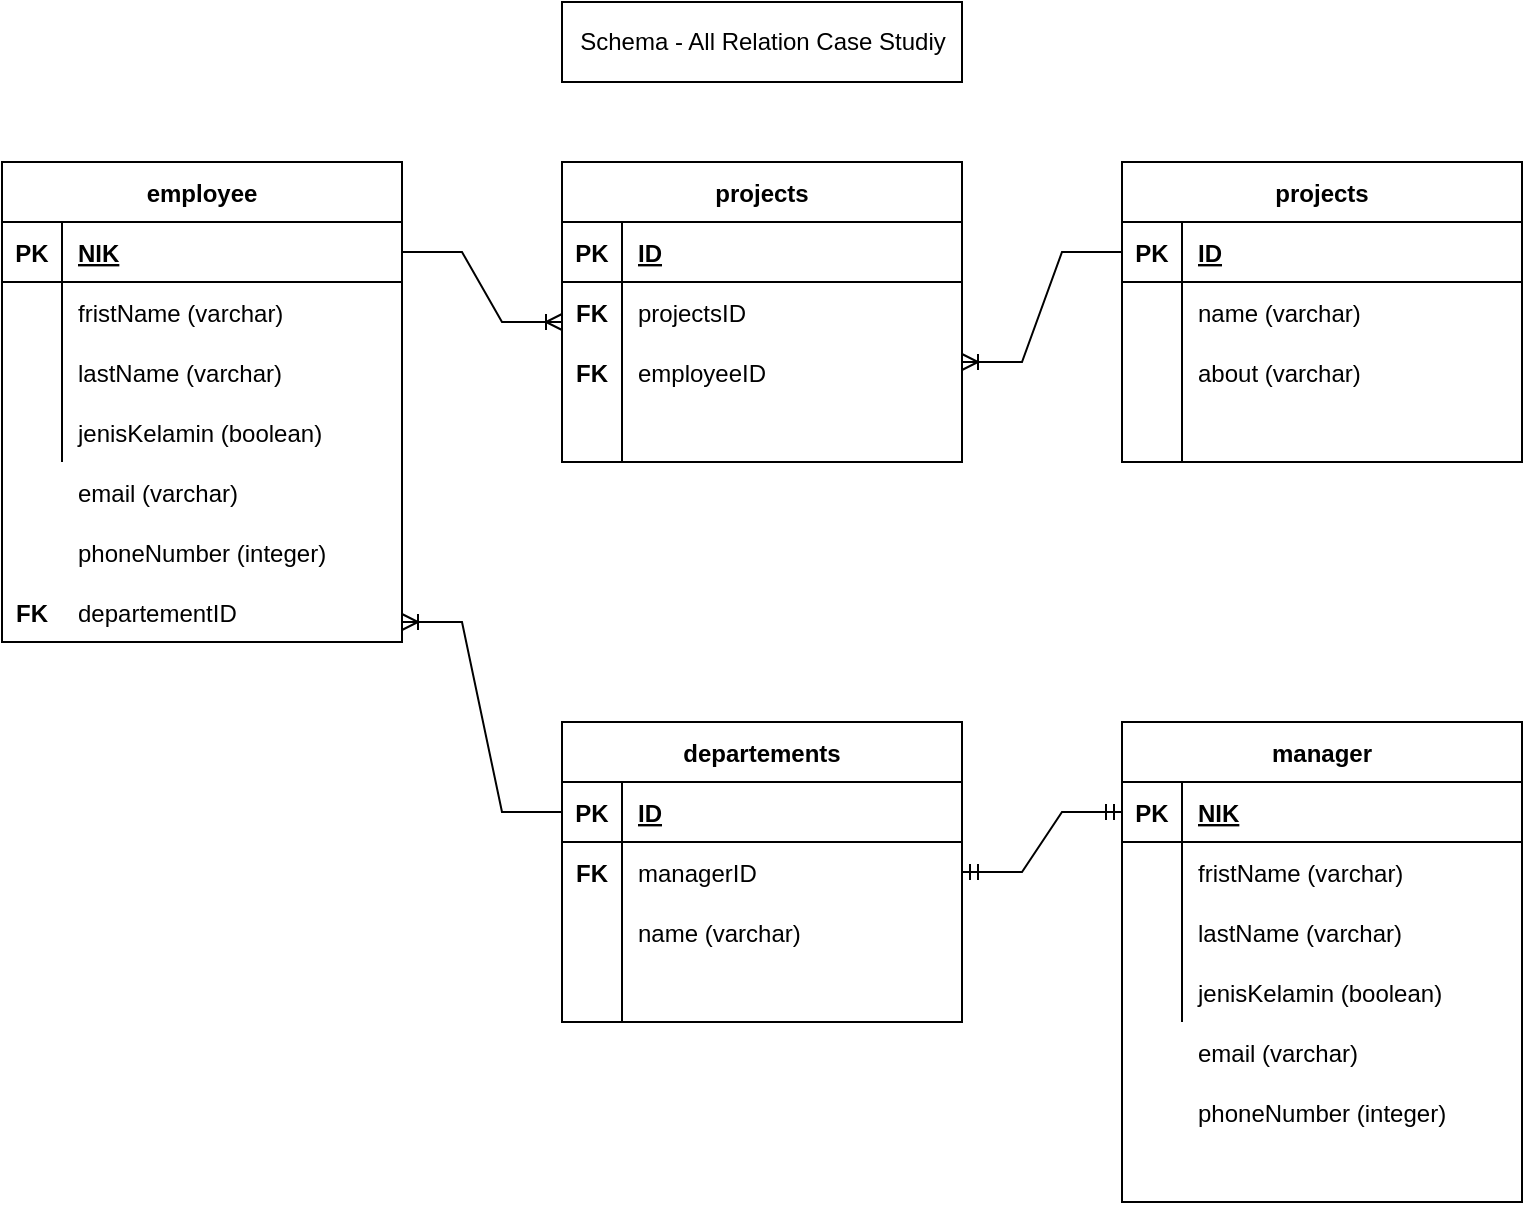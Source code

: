 <mxfile version="13.10.6" type="github">
  <diagram id="cPzwaAPSZEq_BxYDDG9x" name="Page-1">
    <mxGraphModel dx="868" dy="488" grid="1" gridSize="10" guides="1" tooltips="1" connect="1" arrows="1" fold="1" page="1" pageScale="1" pageWidth="850" pageHeight="1100" math="0" shadow="0">
      <root>
        <mxCell id="0" />
        <mxCell id="1" parent="0" />
        <mxCell id="MtkFEIDlffVdnZckAgjR-3" value="Schema - All Relation Case Studiy" style="html=1;" vertex="1" parent="1">
          <mxGeometry x="360" y="40" width="200" height="40" as="geometry" />
        </mxCell>
        <mxCell id="MtkFEIDlffVdnZckAgjR-8" value="employee" style="shape=table;startSize=30;container=1;collapsible=1;childLayout=tableLayout;fixedRows=1;rowLines=0;fontStyle=1;align=center;resizeLast=1;" vertex="1" parent="1">
          <mxGeometry x="80" y="120" width="200" height="240" as="geometry" />
        </mxCell>
        <mxCell id="MtkFEIDlffVdnZckAgjR-9" value="" style="shape=partialRectangle;collapsible=0;dropTarget=0;pointerEvents=0;fillColor=none;top=0;left=0;bottom=1;right=0;points=[[0,0.5],[1,0.5]];portConstraint=eastwest;" vertex="1" parent="MtkFEIDlffVdnZckAgjR-8">
          <mxGeometry y="30" width="200" height="30" as="geometry" />
        </mxCell>
        <mxCell id="MtkFEIDlffVdnZckAgjR-10" value="PK" style="shape=partialRectangle;connectable=0;fillColor=none;top=0;left=0;bottom=0;right=0;fontStyle=1;overflow=hidden;" vertex="1" parent="MtkFEIDlffVdnZckAgjR-9">
          <mxGeometry width="30" height="30" as="geometry" />
        </mxCell>
        <mxCell id="MtkFEIDlffVdnZckAgjR-11" value="NIK" style="shape=partialRectangle;connectable=0;fillColor=none;top=0;left=0;bottom=0;right=0;align=left;spacingLeft=6;fontStyle=5;overflow=hidden;" vertex="1" parent="MtkFEIDlffVdnZckAgjR-9">
          <mxGeometry x="30" width="170" height="30" as="geometry" />
        </mxCell>
        <mxCell id="MtkFEIDlffVdnZckAgjR-12" value="" style="shape=partialRectangle;collapsible=0;dropTarget=0;pointerEvents=0;fillColor=none;top=0;left=0;bottom=0;right=0;points=[[0,0.5],[1,0.5]];portConstraint=eastwest;" vertex="1" parent="MtkFEIDlffVdnZckAgjR-8">
          <mxGeometry y="60" width="200" height="30" as="geometry" />
        </mxCell>
        <mxCell id="MtkFEIDlffVdnZckAgjR-13" value="" style="shape=partialRectangle;connectable=0;fillColor=none;top=0;left=0;bottom=0;right=0;editable=1;overflow=hidden;" vertex="1" parent="MtkFEIDlffVdnZckAgjR-12">
          <mxGeometry width="30" height="30" as="geometry" />
        </mxCell>
        <mxCell id="MtkFEIDlffVdnZckAgjR-14" value="fristName (varchar)" style="shape=partialRectangle;connectable=0;fillColor=none;top=0;left=0;bottom=0;right=0;align=left;spacingLeft=6;overflow=hidden;" vertex="1" parent="MtkFEIDlffVdnZckAgjR-12">
          <mxGeometry x="30" width="170" height="30" as="geometry" />
        </mxCell>
        <mxCell id="MtkFEIDlffVdnZckAgjR-15" value="" style="shape=partialRectangle;collapsible=0;dropTarget=0;pointerEvents=0;fillColor=none;top=0;left=0;bottom=0;right=0;points=[[0,0.5],[1,0.5]];portConstraint=eastwest;" vertex="1" parent="MtkFEIDlffVdnZckAgjR-8">
          <mxGeometry y="90" width="200" height="30" as="geometry" />
        </mxCell>
        <mxCell id="MtkFEIDlffVdnZckAgjR-16" value="" style="shape=partialRectangle;connectable=0;fillColor=none;top=0;left=0;bottom=0;right=0;editable=1;overflow=hidden;" vertex="1" parent="MtkFEIDlffVdnZckAgjR-15">
          <mxGeometry width="30" height="30" as="geometry" />
        </mxCell>
        <mxCell id="MtkFEIDlffVdnZckAgjR-17" value="lastName (varchar)" style="shape=partialRectangle;connectable=0;fillColor=none;top=0;left=0;bottom=0;right=0;align=left;spacingLeft=6;overflow=hidden;" vertex="1" parent="MtkFEIDlffVdnZckAgjR-15">
          <mxGeometry x="30" width="170" height="30" as="geometry" />
        </mxCell>
        <mxCell id="MtkFEIDlffVdnZckAgjR-18" value="" style="shape=partialRectangle;collapsible=0;dropTarget=0;pointerEvents=0;fillColor=none;top=0;left=0;bottom=0;right=0;points=[[0,0.5],[1,0.5]];portConstraint=eastwest;" vertex="1" parent="MtkFEIDlffVdnZckAgjR-8">
          <mxGeometry y="120" width="200" height="30" as="geometry" />
        </mxCell>
        <mxCell id="MtkFEIDlffVdnZckAgjR-19" value="" style="shape=partialRectangle;connectable=0;fillColor=none;top=0;left=0;bottom=0;right=0;editable=1;overflow=hidden;" vertex="1" parent="MtkFEIDlffVdnZckAgjR-18">
          <mxGeometry width="30" height="30" as="geometry" />
        </mxCell>
        <mxCell id="MtkFEIDlffVdnZckAgjR-20" value="jenisKelamin (boolean)" style="shape=partialRectangle;connectable=0;fillColor=none;top=0;left=0;bottom=0;right=0;align=left;spacingLeft=6;overflow=hidden;" vertex="1" parent="MtkFEIDlffVdnZckAgjR-18">
          <mxGeometry x="30" width="170" height="30" as="geometry" />
        </mxCell>
        <mxCell id="MtkFEIDlffVdnZckAgjR-21" value="email (varchar)" style="shape=partialRectangle;connectable=0;fillColor=none;top=0;left=0;bottom=0;right=0;align=left;spacingLeft=6;overflow=hidden;" vertex="1" parent="1">
          <mxGeometry x="110" y="270" width="170" height="30" as="geometry" />
        </mxCell>
        <mxCell id="MtkFEIDlffVdnZckAgjR-22" value="phoneNumber (integer)" style="shape=partialRectangle;connectable=0;fillColor=none;top=0;left=0;bottom=0;right=0;align=left;spacingLeft=6;overflow=hidden;" vertex="1" parent="1">
          <mxGeometry x="110" y="300" width="170" height="30" as="geometry" />
        </mxCell>
        <mxCell id="MtkFEIDlffVdnZckAgjR-23" value="departementID" style="shape=partialRectangle;connectable=0;fillColor=none;top=0;left=0;bottom=0;right=0;align=left;spacingLeft=6;overflow=hidden;" vertex="1" parent="1">
          <mxGeometry x="110" y="330" width="170" height="30" as="geometry" />
        </mxCell>
        <mxCell id="MtkFEIDlffVdnZckAgjR-24" value="FK" style="shape=partialRectangle;connectable=0;fillColor=none;top=0;left=0;bottom=0;right=0;fontStyle=1;overflow=hidden;" vertex="1" parent="1">
          <mxGeometry x="80" y="330" width="30" height="30" as="geometry" />
        </mxCell>
        <mxCell id="MtkFEIDlffVdnZckAgjR-25" value="departements" style="shape=table;startSize=30;container=1;collapsible=1;childLayout=tableLayout;fixedRows=1;rowLines=0;fontStyle=1;align=center;resizeLast=1;" vertex="1" parent="1">
          <mxGeometry x="360" y="400" width="200" height="150" as="geometry" />
        </mxCell>
        <mxCell id="MtkFEIDlffVdnZckAgjR-26" value="" style="shape=partialRectangle;collapsible=0;dropTarget=0;pointerEvents=0;fillColor=none;top=0;left=0;bottom=1;right=0;points=[[0,0.5],[1,0.5]];portConstraint=eastwest;" vertex="1" parent="MtkFEIDlffVdnZckAgjR-25">
          <mxGeometry y="30" width="200" height="30" as="geometry" />
        </mxCell>
        <mxCell id="MtkFEIDlffVdnZckAgjR-27" value="PK" style="shape=partialRectangle;connectable=0;fillColor=none;top=0;left=0;bottom=0;right=0;fontStyle=1;overflow=hidden;" vertex="1" parent="MtkFEIDlffVdnZckAgjR-26">
          <mxGeometry width="30" height="30" as="geometry" />
        </mxCell>
        <mxCell id="MtkFEIDlffVdnZckAgjR-28" value="ID" style="shape=partialRectangle;connectable=0;fillColor=none;top=0;left=0;bottom=0;right=0;align=left;spacingLeft=6;fontStyle=5;overflow=hidden;" vertex="1" parent="MtkFEIDlffVdnZckAgjR-26">
          <mxGeometry x="30" width="170" height="30" as="geometry" />
        </mxCell>
        <mxCell id="MtkFEIDlffVdnZckAgjR-29" value="" style="shape=partialRectangle;collapsible=0;dropTarget=0;pointerEvents=0;fillColor=none;top=0;left=0;bottom=0;right=0;points=[[0,0.5],[1,0.5]];portConstraint=eastwest;" vertex="1" parent="MtkFEIDlffVdnZckAgjR-25">
          <mxGeometry y="60" width="200" height="30" as="geometry" />
        </mxCell>
        <mxCell id="MtkFEIDlffVdnZckAgjR-30" value="" style="shape=partialRectangle;connectable=0;fillColor=none;top=0;left=0;bottom=0;right=0;editable=1;overflow=hidden;" vertex="1" parent="MtkFEIDlffVdnZckAgjR-29">
          <mxGeometry width="30" height="30" as="geometry" />
        </mxCell>
        <mxCell id="MtkFEIDlffVdnZckAgjR-31" value="managerID" style="shape=partialRectangle;connectable=0;fillColor=none;top=0;left=0;bottom=0;right=0;align=left;spacingLeft=6;overflow=hidden;" vertex="1" parent="MtkFEIDlffVdnZckAgjR-29">
          <mxGeometry x="30" width="170" height="30" as="geometry" />
        </mxCell>
        <mxCell id="MtkFEIDlffVdnZckAgjR-32" value="" style="shape=partialRectangle;collapsible=0;dropTarget=0;pointerEvents=0;fillColor=none;top=0;left=0;bottom=0;right=0;points=[[0,0.5],[1,0.5]];portConstraint=eastwest;" vertex="1" parent="MtkFEIDlffVdnZckAgjR-25">
          <mxGeometry y="90" width="200" height="30" as="geometry" />
        </mxCell>
        <mxCell id="MtkFEIDlffVdnZckAgjR-33" value="" style="shape=partialRectangle;connectable=0;fillColor=none;top=0;left=0;bottom=0;right=0;editable=1;overflow=hidden;" vertex="1" parent="MtkFEIDlffVdnZckAgjR-32">
          <mxGeometry width="30" height="30" as="geometry" />
        </mxCell>
        <mxCell id="MtkFEIDlffVdnZckAgjR-34" value="name (varchar)" style="shape=partialRectangle;connectable=0;fillColor=none;top=0;left=0;bottom=0;right=0;align=left;spacingLeft=6;overflow=hidden;" vertex="1" parent="MtkFEIDlffVdnZckAgjR-32">
          <mxGeometry x="30" width="170" height="30" as="geometry" />
        </mxCell>
        <mxCell id="MtkFEIDlffVdnZckAgjR-35" value="" style="shape=partialRectangle;collapsible=0;dropTarget=0;pointerEvents=0;fillColor=none;top=0;left=0;bottom=0;right=0;points=[[0,0.5],[1,0.5]];portConstraint=eastwest;" vertex="1" parent="MtkFEIDlffVdnZckAgjR-25">
          <mxGeometry y="120" width="200" height="30" as="geometry" />
        </mxCell>
        <mxCell id="MtkFEIDlffVdnZckAgjR-36" value="" style="shape=partialRectangle;connectable=0;fillColor=none;top=0;left=0;bottom=0;right=0;editable=1;overflow=hidden;" vertex="1" parent="MtkFEIDlffVdnZckAgjR-35">
          <mxGeometry width="30" height="30" as="geometry" />
        </mxCell>
        <mxCell id="MtkFEIDlffVdnZckAgjR-37" value="" style="shape=partialRectangle;connectable=0;fillColor=none;top=0;left=0;bottom=0;right=0;align=left;spacingLeft=6;overflow=hidden;" vertex="1" parent="MtkFEIDlffVdnZckAgjR-35">
          <mxGeometry x="30" width="170" height="30" as="geometry" />
        </mxCell>
        <mxCell id="MtkFEIDlffVdnZckAgjR-40" value="manager" style="shape=table;startSize=30;container=1;collapsible=1;childLayout=tableLayout;fixedRows=1;rowLines=0;fontStyle=1;align=center;resizeLast=1;" vertex="1" parent="1">
          <mxGeometry x="640" y="400" width="200" height="240" as="geometry" />
        </mxCell>
        <mxCell id="MtkFEIDlffVdnZckAgjR-41" value="" style="shape=partialRectangle;collapsible=0;dropTarget=0;pointerEvents=0;fillColor=none;top=0;left=0;bottom=1;right=0;points=[[0,0.5],[1,0.5]];portConstraint=eastwest;" vertex="1" parent="MtkFEIDlffVdnZckAgjR-40">
          <mxGeometry y="30" width="200" height="30" as="geometry" />
        </mxCell>
        <mxCell id="MtkFEIDlffVdnZckAgjR-42" value="PK" style="shape=partialRectangle;connectable=0;fillColor=none;top=0;left=0;bottom=0;right=0;fontStyle=1;overflow=hidden;" vertex="1" parent="MtkFEIDlffVdnZckAgjR-41">
          <mxGeometry width="30" height="30" as="geometry" />
        </mxCell>
        <mxCell id="MtkFEIDlffVdnZckAgjR-43" value="NIK" style="shape=partialRectangle;connectable=0;fillColor=none;top=0;left=0;bottom=0;right=0;align=left;spacingLeft=6;fontStyle=5;overflow=hidden;" vertex="1" parent="MtkFEIDlffVdnZckAgjR-41">
          <mxGeometry x="30" width="170" height="30" as="geometry" />
        </mxCell>
        <mxCell id="MtkFEIDlffVdnZckAgjR-44" value="" style="shape=partialRectangle;collapsible=0;dropTarget=0;pointerEvents=0;fillColor=none;top=0;left=0;bottom=0;right=0;points=[[0,0.5],[1,0.5]];portConstraint=eastwest;" vertex="1" parent="MtkFEIDlffVdnZckAgjR-40">
          <mxGeometry y="60" width="200" height="30" as="geometry" />
        </mxCell>
        <mxCell id="MtkFEIDlffVdnZckAgjR-45" value="" style="shape=partialRectangle;connectable=0;fillColor=none;top=0;left=0;bottom=0;right=0;editable=1;overflow=hidden;" vertex="1" parent="MtkFEIDlffVdnZckAgjR-44">
          <mxGeometry width="30" height="30" as="geometry" />
        </mxCell>
        <mxCell id="MtkFEIDlffVdnZckAgjR-46" value="fristName (varchar)" style="shape=partialRectangle;connectable=0;fillColor=none;top=0;left=0;bottom=0;right=0;align=left;spacingLeft=6;overflow=hidden;" vertex="1" parent="MtkFEIDlffVdnZckAgjR-44">
          <mxGeometry x="30" width="170" height="30" as="geometry" />
        </mxCell>
        <mxCell id="MtkFEIDlffVdnZckAgjR-47" value="" style="shape=partialRectangle;collapsible=0;dropTarget=0;pointerEvents=0;fillColor=none;top=0;left=0;bottom=0;right=0;points=[[0,0.5],[1,0.5]];portConstraint=eastwest;" vertex="1" parent="MtkFEIDlffVdnZckAgjR-40">
          <mxGeometry y="90" width="200" height="30" as="geometry" />
        </mxCell>
        <mxCell id="MtkFEIDlffVdnZckAgjR-48" value="" style="shape=partialRectangle;connectable=0;fillColor=none;top=0;left=0;bottom=0;right=0;editable=1;overflow=hidden;" vertex="1" parent="MtkFEIDlffVdnZckAgjR-47">
          <mxGeometry width="30" height="30" as="geometry" />
        </mxCell>
        <mxCell id="MtkFEIDlffVdnZckAgjR-49" value="lastName (varchar)" style="shape=partialRectangle;connectable=0;fillColor=none;top=0;left=0;bottom=0;right=0;align=left;spacingLeft=6;overflow=hidden;" vertex="1" parent="MtkFEIDlffVdnZckAgjR-47">
          <mxGeometry x="30" width="170" height="30" as="geometry" />
        </mxCell>
        <mxCell id="MtkFEIDlffVdnZckAgjR-50" value="" style="shape=partialRectangle;collapsible=0;dropTarget=0;pointerEvents=0;fillColor=none;top=0;left=0;bottom=0;right=0;points=[[0,0.5],[1,0.5]];portConstraint=eastwest;" vertex="1" parent="MtkFEIDlffVdnZckAgjR-40">
          <mxGeometry y="120" width="200" height="30" as="geometry" />
        </mxCell>
        <mxCell id="MtkFEIDlffVdnZckAgjR-51" value="" style="shape=partialRectangle;connectable=0;fillColor=none;top=0;left=0;bottom=0;right=0;editable=1;overflow=hidden;" vertex="1" parent="MtkFEIDlffVdnZckAgjR-50">
          <mxGeometry width="30" height="30" as="geometry" />
        </mxCell>
        <mxCell id="MtkFEIDlffVdnZckAgjR-52" value="jenisKelamin (boolean)" style="shape=partialRectangle;connectable=0;fillColor=none;top=0;left=0;bottom=0;right=0;align=left;spacingLeft=6;overflow=hidden;" vertex="1" parent="MtkFEIDlffVdnZckAgjR-50">
          <mxGeometry x="30" width="170" height="30" as="geometry" />
        </mxCell>
        <mxCell id="MtkFEIDlffVdnZckAgjR-54" value="email (varchar)" style="shape=partialRectangle;connectable=0;fillColor=none;top=0;left=0;bottom=0;right=0;align=left;spacingLeft=6;overflow=hidden;" vertex="1" parent="1">
          <mxGeometry x="670" y="550" width="170" height="30" as="geometry" />
        </mxCell>
        <mxCell id="MtkFEIDlffVdnZckAgjR-55" value="phoneNumber (integer)" style="shape=partialRectangle;connectable=0;fillColor=none;top=0;left=0;bottom=0;right=0;align=left;spacingLeft=6;overflow=hidden;" vertex="1" parent="1">
          <mxGeometry x="670" y="580" width="170" height="30" as="geometry" />
        </mxCell>
        <mxCell id="MtkFEIDlffVdnZckAgjR-58" value="FK" style="shape=partialRectangle;connectable=0;fillColor=none;top=0;left=0;bottom=0;right=0;fontStyle=1;overflow=hidden;" vertex="1" parent="1">
          <mxGeometry x="360" y="460" width="30" height="30" as="geometry" />
        </mxCell>
        <mxCell id="MtkFEIDlffVdnZckAgjR-60" value="" style="edgeStyle=entityRelationEdgeStyle;fontSize=12;html=1;endArrow=none;rounded=0;strokeWidth=1;elbow=vertical;startArrow=ERoneToMany;startFill=0;endFill=0;entryX=0;entryY=0.5;entryDx=0;entryDy=0;" edge="1" parent="1" target="MtkFEIDlffVdnZckAgjR-26">
          <mxGeometry width="100" height="100" relative="1" as="geometry">
            <mxPoint x="280" y="350" as="sourcePoint" />
            <mxPoint x="390" y="340" as="targetPoint" />
          </mxGeometry>
        </mxCell>
        <mxCell id="MtkFEIDlffVdnZckAgjR-61" value="" style="edgeStyle=entityRelationEdgeStyle;fontSize=12;html=1;endArrow=ERmandOne;startArrow=ERmandOne;strokeWidth=1;entryX=0;entryY=0.5;entryDx=0;entryDy=0;rounded=0;fillColor=#60a917;exitX=1;exitY=0.5;exitDx=0;exitDy=0;" edge="1" parent="1" source="MtkFEIDlffVdnZckAgjR-29" target="MtkFEIDlffVdnZckAgjR-41">
          <mxGeometry width="100" height="100" relative="1" as="geometry">
            <mxPoint x="560" y="190" as="sourcePoint" />
            <mxPoint x="660" y="90" as="targetPoint" />
          </mxGeometry>
        </mxCell>
        <mxCell id="MtkFEIDlffVdnZckAgjR-62" value="projects" style="shape=table;startSize=30;container=1;collapsible=1;childLayout=tableLayout;fixedRows=1;rowLines=0;fontStyle=1;align=center;resizeLast=1;" vertex="1" parent="1">
          <mxGeometry x="360" y="120" width="200" height="150" as="geometry" />
        </mxCell>
        <mxCell id="MtkFEIDlffVdnZckAgjR-63" value="" style="shape=partialRectangle;collapsible=0;dropTarget=0;pointerEvents=0;fillColor=none;top=0;left=0;bottom=1;right=0;points=[[0,0.5],[1,0.5]];portConstraint=eastwest;" vertex="1" parent="MtkFEIDlffVdnZckAgjR-62">
          <mxGeometry y="30" width="200" height="30" as="geometry" />
        </mxCell>
        <mxCell id="MtkFEIDlffVdnZckAgjR-64" value="PK" style="shape=partialRectangle;connectable=0;fillColor=none;top=0;left=0;bottom=0;right=0;fontStyle=1;overflow=hidden;" vertex="1" parent="MtkFEIDlffVdnZckAgjR-63">
          <mxGeometry width="30" height="30" as="geometry" />
        </mxCell>
        <mxCell id="MtkFEIDlffVdnZckAgjR-65" value="ID" style="shape=partialRectangle;connectable=0;fillColor=none;top=0;left=0;bottom=0;right=0;align=left;spacingLeft=6;fontStyle=5;overflow=hidden;" vertex="1" parent="MtkFEIDlffVdnZckAgjR-63">
          <mxGeometry x="30" width="170" height="30" as="geometry" />
        </mxCell>
        <mxCell id="MtkFEIDlffVdnZckAgjR-66" value="" style="shape=partialRectangle;collapsible=0;dropTarget=0;pointerEvents=0;fillColor=none;top=0;left=0;bottom=0;right=0;points=[[0,0.5],[1,0.5]];portConstraint=eastwest;" vertex="1" parent="MtkFEIDlffVdnZckAgjR-62">
          <mxGeometry y="60" width="200" height="30" as="geometry" />
        </mxCell>
        <mxCell id="MtkFEIDlffVdnZckAgjR-67" value="" style="shape=partialRectangle;connectable=0;fillColor=none;top=0;left=0;bottom=0;right=0;editable=1;overflow=hidden;" vertex="1" parent="MtkFEIDlffVdnZckAgjR-66">
          <mxGeometry width="30" height="30" as="geometry" />
        </mxCell>
        <mxCell id="MtkFEIDlffVdnZckAgjR-68" value="projectsID" style="shape=partialRectangle;connectable=0;fillColor=none;top=0;left=0;bottom=0;right=0;align=left;spacingLeft=6;overflow=hidden;" vertex="1" parent="MtkFEIDlffVdnZckAgjR-66">
          <mxGeometry x="30" width="170" height="30" as="geometry" />
        </mxCell>
        <mxCell id="MtkFEIDlffVdnZckAgjR-69" value="" style="shape=partialRectangle;collapsible=0;dropTarget=0;pointerEvents=0;fillColor=none;top=0;left=0;bottom=0;right=0;points=[[0,0.5],[1,0.5]];portConstraint=eastwest;" vertex="1" parent="MtkFEIDlffVdnZckAgjR-62">
          <mxGeometry y="90" width="200" height="30" as="geometry" />
        </mxCell>
        <mxCell id="MtkFEIDlffVdnZckAgjR-70" value="" style="shape=partialRectangle;connectable=0;fillColor=none;top=0;left=0;bottom=0;right=0;editable=1;overflow=hidden;" vertex="1" parent="MtkFEIDlffVdnZckAgjR-69">
          <mxGeometry width="30" height="30" as="geometry" />
        </mxCell>
        <mxCell id="MtkFEIDlffVdnZckAgjR-71" value="employeeID" style="shape=partialRectangle;connectable=0;fillColor=none;top=0;left=0;bottom=0;right=0;align=left;spacingLeft=6;overflow=hidden;" vertex="1" parent="MtkFEIDlffVdnZckAgjR-69">
          <mxGeometry x="30" width="170" height="30" as="geometry" />
        </mxCell>
        <mxCell id="MtkFEIDlffVdnZckAgjR-72" value="" style="shape=partialRectangle;collapsible=0;dropTarget=0;pointerEvents=0;fillColor=none;top=0;left=0;bottom=0;right=0;points=[[0,0.5],[1,0.5]];portConstraint=eastwest;" vertex="1" parent="MtkFEIDlffVdnZckAgjR-62">
          <mxGeometry y="120" width="200" height="30" as="geometry" />
        </mxCell>
        <mxCell id="MtkFEIDlffVdnZckAgjR-73" value="" style="shape=partialRectangle;connectable=0;fillColor=none;top=0;left=0;bottom=0;right=0;editable=1;overflow=hidden;" vertex="1" parent="MtkFEIDlffVdnZckAgjR-72">
          <mxGeometry width="30" height="30" as="geometry" />
        </mxCell>
        <mxCell id="MtkFEIDlffVdnZckAgjR-74" value="" style="shape=partialRectangle;connectable=0;fillColor=none;top=0;left=0;bottom=0;right=0;align=left;spacingLeft=6;overflow=hidden;" vertex="1" parent="MtkFEIDlffVdnZckAgjR-72">
          <mxGeometry x="30" width="170" height="30" as="geometry" />
        </mxCell>
        <mxCell id="MtkFEIDlffVdnZckAgjR-76" value="FK" style="shape=partialRectangle;connectable=0;fillColor=none;top=0;left=0;bottom=0;right=0;fontStyle=1;overflow=hidden;" vertex="1" parent="1">
          <mxGeometry x="360" y="180" width="30" height="30" as="geometry" />
        </mxCell>
        <mxCell id="MtkFEIDlffVdnZckAgjR-77" value="FK" style="shape=partialRectangle;connectable=0;fillColor=none;top=0;left=0;bottom=0;right=0;fontStyle=1;overflow=hidden;" vertex="1" parent="1">
          <mxGeometry x="360" y="210" width="30" height="30" as="geometry" />
        </mxCell>
        <mxCell id="MtkFEIDlffVdnZckAgjR-78" value="" style="edgeStyle=entityRelationEdgeStyle;fontSize=12;html=1;endArrow=ERoneToMany;rounded=0;strokeWidth=1;elbow=vertical;startArrow=none;startFill=0;endFill=0;exitX=1;exitY=0.5;exitDx=0;exitDy=0;" edge="1" parent="1" source="MtkFEIDlffVdnZckAgjR-9">
          <mxGeometry width="100" height="100" relative="1" as="geometry">
            <mxPoint x="30" y="380" as="sourcePoint" />
            <mxPoint x="360" y="200" as="targetPoint" />
          </mxGeometry>
        </mxCell>
        <mxCell id="MtkFEIDlffVdnZckAgjR-79" value="projects" style="shape=table;startSize=30;container=1;collapsible=1;childLayout=tableLayout;fixedRows=1;rowLines=0;fontStyle=1;align=center;resizeLast=1;" vertex="1" parent="1">
          <mxGeometry x="640" y="120" width="200" height="150" as="geometry" />
        </mxCell>
        <mxCell id="MtkFEIDlffVdnZckAgjR-80" value="" style="shape=partialRectangle;collapsible=0;dropTarget=0;pointerEvents=0;fillColor=none;top=0;left=0;bottom=1;right=0;points=[[0,0.5],[1,0.5]];portConstraint=eastwest;" vertex="1" parent="MtkFEIDlffVdnZckAgjR-79">
          <mxGeometry y="30" width="200" height="30" as="geometry" />
        </mxCell>
        <mxCell id="MtkFEIDlffVdnZckAgjR-81" value="PK" style="shape=partialRectangle;connectable=0;fillColor=none;top=0;left=0;bottom=0;right=0;fontStyle=1;overflow=hidden;" vertex="1" parent="MtkFEIDlffVdnZckAgjR-80">
          <mxGeometry width="30" height="30" as="geometry" />
        </mxCell>
        <mxCell id="MtkFEIDlffVdnZckAgjR-82" value="ID" style="shape=partialRectangle;connectable=0;fillColor=none;top=0;left=0;bottom=0;right=0;align=left;spacingLeft=6;fontStyle=5;overflow=hidden;" vertex="1" parent="MtkFEIDlffVdnZckAgjR-80">
          <mxGeometry x="30" width="170" height="30" as="geometry" />
        </mxCell>
        <mxCell id="MtkFEIDlffVdnZckAgjR-83" value="" style="shape=partialRectangle;collapsible=0;dropTarget=0;pointerEvents=0;fillColor=none;top=0;left=0;bottom=0;right=0;points=[[0,0.5],[1,0.5]];portConstraint=eastwest;" vertex="1" parent="MtkFEIDlffVdnZckAgjR-79">
          <mxGeometry y="60" width="200" height="30" as="geometry" />
        </mxCell>
        <mxCell id="MtkFEIDlffVdnZckAgjR-84" value="" style="shape=partialRectangle;connectable=0;fillColor=none;top=0;left=0;bottom=0;right=0;editable=1;overflow=hidden;" vertex="1" parent="MtkFEIDlffVdnZckAgjR-83">
          <mxGeometry width="30" height="30" as="geometry" />
        </mxCell>
        <mxCell id="MtkFEIDlffVdnZckAgjR-85" value="name (varchar)" style="shape=partialRectangle;connectable=0;fillColor=none;top=0;left=0;bottom=0;right=0;align=left;spacingLeft=6;overflow=hidden;" vertex="1" parent="MtkFEIDlffVdnZckAgjR-83">
          <mxGeometry x="30" width="170" height="30" as="geometry" />
        </mxCell>
        <mxCell id="MtkFEIDlffVdnZckAgjR-86" value="" style="shape=partialRectangle;collapsible=0;dropTarget=0;pointerEvents=0;fillColor=none;top=0;left=0;bottom=0;right=0;points=[[0,0.5],[1,0.5]];portConstraint=eastwest;" vertex="1" parent="MtkFEIDlffVdnZckAgjR-79">
          <mxGeometry y="90" width="200" height="30" as="geometry" />
        </mxCell>
        <mxCell id="MtkFEIDlffVdnZckAgjR-87" value="" style="shape=partialRectangle;connectable=0;fillColor=none;top=0;left=0;bottom=0;right=0;editable=1;overflow=hidden;" vertex="1" parent="MtkFEIDlffVdnZckAgjR-86">
          <mxGeometry width="30" height="30" as="geometry" />
        </mxCell>
        <mxCell id="MtkFEIDlffVdnZckAgjR-88" value="about (varchar)" style="shape=partialRectangle;connectable=0;fillColor=none;top=0;left=0;bottom=0;right=0;align=left;spacingLeft=6;overflow=hidden;" vertex="1" parent="MtkFEIDlffVdnZckAgjR-86">
          <mxGeometry x="30" width="170" height="30" as="geometry" />
        </mxCell>
        <mxCell id="MtkFEIDlffVdnZckAgjR-89" value="" style="shape=partialRectangle;collapsible=0;dropTarget=0;pointerEvents=0;fillColor=none;top=0;left=0;bottom=0;right=0;points=[[0,0.5],[1,0.5]];portConstraint=eastwest;" vertex="1" parent="MtkFEIDlffVdnZckAgjR-79">
          <mxGeometry y="120" width="200" height="30" as="geometry" />
        </mxCell>
        <mxCell id="MtkFEIDlffVdnZckAgjR-90" value="" style="shape=partialRectangle;connectable=0;fillColor=none;top=0;left=0;bottom=0;right=0;editable=1;overflow=hidden;" vertex="1" parent="MtkFEIDlffVdnZckAgjR-89">
          <mxGeometry width="30" height="30" as="geometry" />
        </mxCell>
        <mxCell id="MtkFEIDlffVdnZckAgjR-91" value="" style="shape=partialRectangle;connectable=0;fillColor=none;top=0;left=0;bottom=0;right=0;align=left;spacingLeft=6;overflow=hidden;" vertex="1" parent="MtkFEIDlffVdnZckAgjR-89">
          <mxGeometry x="30" width="170" height="30" as="geometry" />
        </mxCell>
        <mxCell id="MtkFEIDlffVdnZckAgjR-92" value="" style="edgeStyle=entityRelationEdgeStyle;fontSize=12;html=1;endArrow=none;rounded=0;strokeWidth=1;elbow=vertical;startArrow=ERoneToMany;startFill=0;endFill=0;entryX=0;entryY=0.5;entryDx=0;entryDy=0;" edge="1" parent="1" target="MtkFEIDlffVdnZckAgjR-80">
          <mxGeometry width="100" height="100" relative="1" as="geometry">
            <mxPoint x="560" y="220" as="sourcePoint" />
            <mxPoint x="640" y="315" as="targetPoint" />
          </mxGeometry>
        </mxCell>
      </root>
    </mxGraphModel>
  </diagram>
</mxfile>
